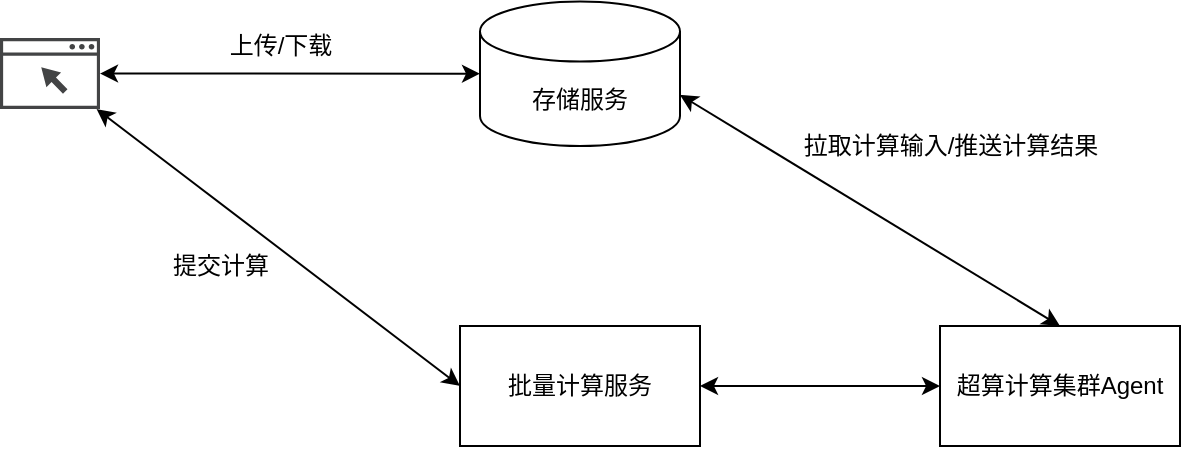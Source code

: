 <mxfile version="21.1.1" type="github" pages="8">
  <diagram name="第 1 页" id="XilxJGzfdC36WE0onAlH">
    <mxGraphModel dx="1140" dy="741" grid="1" gridSize="10" guides="1" tooltips="1" connect="1" arrows="1" fold="1" page="1" pageScale="1" pageWidth="827" pageHeight="1169" math="0" shadow="0">
      <root>
        <mxCell id="0" />
        <mxCell id="1" parent="0" />
        <mxCell id="Al3pGppE6KvhRRB3LF0d-8" value="存储服务" style="shape=cylinder3;whiteSpace=wrap;html=1;boundedLbl=1;backgroundOutline=1;size=15;" vertex="1" parent="1">
          <mxGeometry x="400" y="177.75" width="100" height="72.25" as="geometry" />
        </mxCell>
        <mxCell id="Al3pGppE6KvhRRB3LF0d-10" value="" style="endArrow=classic;startArrow=classic;html=1;rounded=0;" edge="1" parent="1" source="9q3WFayEsLEROj70dWyc-9" target="Al3pGppE6KvhRRB3LF0d-8">
          <mxGeometry width="50" height="50" relative="1" as="geometry">
            <mxPoint x="220" y="213.88" as="sourcePoint" />
            <mxPoint x="330" y="260" as="targetPoint" />
          </mxGeometry>
        </mxCell>
        <mxCell id="Al3pGppE6KvhRRB3LF0d-11" value="批量计算服务" style="rounded=0;whiteSpace=wrap;html=1;" vertex="1" parent="1">
          <mxGeometry x="390" y="340" width="120" height="60" as="geometry" />
        </mxCell>
        <mxCell id="Al3pGppE6KvhRRB3LF0d-12" value="超算计算集群Agent" style="rounded=0;whiteSpace=wrap;html=1;" vertex="1" parent="1">
          <mxGeometry x="630" y="340" width="120" height="60" as="geometry" />
        </mxCell>
        <mxCell id="Al3pGppE6KvhRRB3LF0d-16" value="" style="endArrow=classic;startArrow=classic;html=1;rounded=0;exitX=1;exitY=0.5;exitDx=0;exitDy=0;entryX=0;entryY=0.5;entryDx=0;entryDy=0;" edge="1" parent="1" source="Al3pGppE6KvhRRB3LF0d-11" target="Al3pGppE6KvhRRB3LF0d-12">
          <mxGeometry width="50" height="50" relative="1" as="geometry">
            <mxPoint x="560" y="530" as="sourcePoint" />
            <mxPoint x="610" y="480" as="targetPoint" />
          </mxGeometry>
        </mxCell>
        <mxCell id="Al3pGppE6KvhRRB3LF0d-29" value="" style="endArrow=classic;startArrow=classic;html=1;rounded=0;exitX=1;exitY=0;exitDx=0;exitDy=46.688;exitPerimeter=0;entryX=0.5;entryY=0;entryDx=0;entryDy=0;" edge="1" parent="1" source="Al3pGppE6KvhRRB3LF0d-8" target="Al3pGppE6KvhRRB3LF0d-12">
          <mxGeometry width="50" height="50" relative="1" as="geometry">
            <mxPoint x="570" y="220" as="sourcePoint" />
            <mxPoint x="620" y="170" as="targetPoint" />
          </mxGeometry>
        </mxCell>
        <mxCell id="Al3pGppE6KvhRRB3LF0d-30" value="拉取计算输入/推送计算结果" style="text;html=1;align=center;verticalAlign=middle;resizable=0;points=[];autosize=1;strokeColor=none;fillColor=none;" vertex="1" parent="1">
          <mxGeometry x="550" y="235" width="170" height="30" as="geometry" />
        </mxCell>
        <mxCell id="9q3WFayEsLEROj70dWyc-1" value="" style="endArrow=classic;startArrow=classic;html=1;rounded=0;entryX=0;entryY=0.5;entryDx=0;entryDy=0;" edge="1" parent="1" source="9q3WFayEsLEROj70dWyc-9" target="Al3pGppE6KvhRRB3LF0d-11">
          <mxGeometry width="50" height="50" relative="1" as="geometry">
            <mxPoint x="217.17" y="231.63" as="sourcePoint" />
            <mxPoint x="290" y="340" as="targetPoint" />
          </mxGeometry>
        </mxCell>
        <mxCell id="9q3WFayEsLEROj70dWyc-2" value="提交计算" style="text;html=1;align=center;verticalAlign=middle;resizable=0;points=[];autosize=1;strokeColor=none;fillColor=none;" vertex="1" parent="1">
          <mxGeometry x="235" y="295" width="70" height="30" as="geometry" />
        </mxCell>
        <mxCell id="9q3WFayEsLEROj70dWyc-3" value="上传/下载" style="text;html=1;align=center;verticalAlign=middle;resizable=0;points=[];autosize=1;strokeColor=none;fillColor=none;" vertex="1" parent="1">
          <mxGeometry x="265" y="185" width="70" height="30" as="geometry" />
        </mxCell>
        <mxCell id="9q3WFayEsLEROj70dWyc-9" value="" style="sketch=0;pointerEvents=1;shadow=0;dashed=0;html=1;strokeColor=none;fillColor=#434445;aspect=fixed;labelPosition=center;verticalLabelPosition=bottom;verticalAlign=top;align=center;outlineConnect=0;shape=mxgraph.vvd.web_browser;" vertex="1" parent="1">
          <mxGeometry x="160" y="196" width="50" height="35.5" as="geometry" />
        </mxCell>
      </root>
    </mxGraphModel>
  </diagram>
  <diagram id="pYBVP0XrXiBteWiM9y23" name="第 2 页">
    <mxGraphModel dx="1140" dy="741" grid="1" gridSize="10" guides="1" tooltips="1" connect="1" arrows="1" fold="1" page="1" pageScale="1" pageWidth="827" pageHeight="1169" math="0" shadow="0">
      <root>
        <mxCell id="0" />
        <mxCell id="1" parent="0" />
        <mxCell id="eDrzVB7WVL9iXwKT_mPa-1" value="" style="sketch=0;pointerEvents=1;shadow=0;dashed=0;html=1;strokeColor=none;fillColor=#434445;aspect=fixed;labelPosition=center;verticalLabelPosition=bottom;verticalAlign=top;align=center;outlineConnect=0;shape=mxgraph.vvd.web_browser;" vertex="1" parent="1">
          <mxGeometry x="30" y="422.5" width="50" height="35.5" as="geometry" />
        </mxCell>
        <mxCell id="eDrzVB7WVL9iXwKT_mPa-2" value="存储服务" style="shape=cylinder3;whiteSpace=wrap;html=1;boundedLbl=1;backgroundOutline=1;size=15;" vertex="1" parent="1">
          <mxGeometry x="260" y="538" width="100" height="72.25" as="geometry" />
        </mxCell>
        <mxCell id="eDrzVB7WVL9iXwKT_mPa-3" value="" style="endArrow=classic;startArrow=classic;html=1;rounded=0;" edge="1" parent="1" source="eDrzVB7WVL9iXwKT_mPa-1" target="eDrzVB7WVL9iXwKT_mPa-2">
          <mxGeometry width="50" height="50" relative="1" as="geometry">
            <mxPoint x="140" y="380.25" as="sourcePoint" />
            <mxPoint x="190" y="330.25" as="targetPoint" />
          </mxGeometry>
        </mxCell>
        <mxCell id="eDrzVB7WVL9iXwKT_mPa-4" value="交互式计算服务" style="rounded=0;whiteSpace=wrap;html=1;" vertex="1" parent="1">
          <mxGeometry x="250" y="410.25" width="120" height="60" as="geometry" />
        </mxCell>
        <mxCell id="ofZ8mm4CpqoUE-phEKo7-1" style="edgeStyle=orthogonalEdgeStyle;rounded=0;orthogonalLoop=1;jettySize=auto;html=1;entryX=0.5;entryY=0;entryDx=0;entryDy=0;" edge="1" parent="1" source="eDrzVB7WVL9iXwKT_mPa-7" target="eDrzVB7WVL9iXwKT_mPa-9">
          <mxGeometry relative="1" as="geometry" />
        </mxCell>
        <mxCell id="eDrzVB7WVL9iXwKT_mPa-7" value="OpenStack 集群" style="rounded=0;whiteSpace=wrap;html=1;" vertex="1" parent="1">
          <mxGeometry x="490" y="410" width="120" height="60" as="geometry" />
        </mxCell>
        <mxCell id="eDrzVB7WVL9iXwKT_mPa-8" value="" style="endArrow=classic;startArrow=classic;html=1;rounded=0;exitX=1;exitY=0.5;exitDx=0;exitDy=0;entryX=0;entryY=0.5;entryDx=0;entryDy=0;" edge="1" parent="1" source="eDrzVB7WVL9iXwKT_mPa-4" target="eDrzVB7WVL9iXwKT_mPa-7">
          <mxGeometry width="50" height="50" relative="1" as="geometry">
            <mxPoint x="450" y="363" as="sourcePoint" />
            <mxPoint x="500" y="313" as="targetPoint" />
          </mxGeometry>
        </mxCell>
        <mxCell id="ofZ8mm4CpqoUE-phEKo7-2" style="edgeStyle=orthogonalEdgeStyle;rounded=0;orthogonalLoop=1;jettySize=auto;html=1;" edge="1" parent="1" source="eDrzVB7WVL9iXwKT_mPa-9" target="eDrzVB7WVL9iXwKT_mPa-1">
          <mxGeometry relative="1" as="geometry" />
        </mxCell>
        <mxCell id="eDrzVB7WVL9iXwKT_mPa-9" value="图形节点（虚拟机）" style="rounded=0;whiteSpace=wrap;html=1;" vertex="1" parent="1">
          <mxGeometry x="490" y="668" width="120" height="60" as="geometry" />
        </mxCell>
        <mxCell id="ofZ8mm4CpqoUE-phEKo7-4" value="" style="endArrow=classic;html=1;rounded=0;entryX=1;entryY=1;entryDx=0;entryDy=-15;entryPerimeter=0;exitX=0;exitY=0;exitDx=0;exitDy=0;" edge="1" parent="1" source="eDrzVB7WVL9iXwKT_mPa-9" target="eDrzVB7WVL9iXwKT_mPa-2">
          <mxGeometry width="50" height="50" relative="1" as="geometry">
            <mxPoint x="420" y="638" as="sourcePoint" />
            <mxPoint x="470" y="588" as="targetPoint" />
          </mxGeometry>
        </mxCell>
        <mxCell id="ofZ8mm4CpqoUE-phEKo7-5" value="挂载" style="text;html=1;align=center;verticalAlign=middle;resizable=0;points=[];autosize=1;strokeColor=none;fillColor=none;" vertex="1" parent="1">
          <mxGeometry x="419" y="608" width="50" height="30" as="geometry" />
        </mxCell>
        <mxCell id="ofZ8mm4CpqoUE-phEKo7-6" value="启动虚拟机" style="text;html=1;align=center;verticalAlign=middle;resizable=0;points=[];autosize=1;strokeColor=none;fillColor=none;" vertex="1" parent="1">
          <mxGeometry x="560" y="563" width="80" height="30" as="geometry" />
        </mxCell>
        <mxCell id="ofZ8mm4CpqoUE-phEKo7-7" value="" style="endArrow=classic;startArrow=classic;html=1;rounded=0;entryX=0;entryY=0.5;entryDx=0;entryDy=0;" edge="1" parent="1" source="eDrzVB7WVL9iXwKT_mPa-1" target="eDrzVB7WVL9iXwKT_mPa-4">
          <mxGeometry width="50" height="50" relative="1" as="geometry">
            <mxPoint x="150" y="348" as="sourcePoint" />
            <mxPoint x="200" y="298" as="targetPoint" />
          </mxGeometry>
        </mxCell>
        <mxCell id="ofZ8mm4CpqoUE-phEKo7-8" value="上传/下载" style="text;html=1;align=center;verticalAlign=middle;resizable=0;points=[];autosize=1;strokeColor=none;fillColor=none;" vertex="1" parent="1">
          <mxGeometry x="130" y="508" width="70" height="30" as="geometry" />
        </mxCell>
        <mxCell id="ofZ8mm4CpqoUE-phEKo7-9" value="远程桌面/远程应用" style="text;html=1;align=center;verticalAlign=middle;resizable=0;points=[];autosize=1;strokeColor=none;fillColor=none;" vertex="1" parent="1">
          <mxGeometry x="130" y="703" width="120" height="30" as="geometry" />
        </mxCell>
        <mxCell id="ofZ8mm4CpqoUE-phEKo7-10" value="创建会话" style="text;html=1;align=center;verticalAlign=middle;resizable=0;points=[];autosize=1;strokeColor=none;fillColor=none;" vertex="1" parent="1">
          <mxGeometry x="130" y="410" width="70" height="30" as="geometry" />
        </mxCell>
        <mxCell id="ofZ8mm4CpqoUE-phEKo7-11" value="创建虚拟机" style="text;html=1;align=center;verticalAlign=middle;resizable=0;points=[];autosize=1;strokeColor=none;fillColor=none;" vertex="1" parent="1">
          <mxGeometry x="395" y="410.25" width="80" height="30" as="geometry" />
        </mxCell>
      </root>
    </mxGraphModel>
  </diagram>
  <diagram id="07nTLk3sTX8s5s6tAUBa" name="第 3 页">
    <mxGraphModel dx="1140" dy="684" grid="1" gridSize="10" guides="1" tooltips="1" connect="1" arrows="1" fold="1" page="1" pageScale="1" pageWidth="827" pageHeight="1169" math="0" shadow="0">
      <root>
        <mxCell id="0" />
        <mxCell id="1" parent="0" />
        <mxCell id="NmjXstAg2MCjMu-nVmn--1" value="" style="sketch=0;pointerEvents=1;shadow=0;dashed=0;html=1;strokeColor=none;fillColor=#434445;aspect=fixed;labelPosition=center;verticalLabelPosition=bottom;verticalAlign=top;align=center;outlineConnect=0;shape=mxgraph.vvd.web_browser;" vertex="1" parent="1">
          <mxGeometry x="150" y="160.25" width="50" height="35.5" as="geometry" />
        </mxCell>
        <mxCell id="NmjXstAg2MCjMu-nVmn--2" value="批量计算服务" style="rounded=0;whiteSpace=wrap;html=1;" vertex="1" parent="1">
          <mxGeometry x="350" y="148" width="120" height="60" as="geometry" />
        </mxCell>
        <mxCell id="NmjXstAg2MCjMu-nVmn--3" value="" style="endArrow=classic;startArrow=classic;html=1;rounded=0;entryX=0;entryY=0.5;entryDx=0;entryDy=0;" edge="1" parent="1" source="NmjXstAg2MCjMu-nVmn--1" target="NmjXstAg2MCjMu-nVmn--2">
          <mxGeometry width="50" height="50" relative="1" as="geometry">
            <mxPoint x="310" y="280" as="sourcePoint" />
            <mxPoint x="360" y="230" as="targetPoint" />
          </mxGeometry>
        </mxCell>
        <mxCell id="NmjXstAg2MCjMu-nVmn--4" value="" style="rounded=0;whiteSpace=wrap;html=1;" vertex="1" parent="1">
          <mxGeometry x="550" y="80" width="230" height="140" as="geometry" />
        </mxCell>
        <mxCell id="NmjXstAg2MCjMu-nVmn--5" value="作业调度系统" style="rounded=0;whiteSpace=wrap;html=1;" vertex="1" parent="1">
          <mxGeometry x="570" y="153" width="80" height="50" as="geometry" />
        </mxCell>
        <mxCell id="NmjXstAg2MCjMu-nVmn--6" value="" style="endArrow=classic;startArrow=classic;html=1;rounded=0;exitX=1;exitY=0.5;exitDx=0;exitDy=0;entryX=0;entryY=0.5;entryDx=0;entryDy=0;" edge="1" parent="1" source="NmjXstAg2MCjMu-nVmn--2" target="NmjXstAg2MCjMu-nVmn--5">
          <mxGeometry width="50" height="50" relative="1" as="geometry">
            <mxPoint x="590" y="370" as="sourcePoint" />
            <mxPoint x="640" y="320" as="targetPoint" />
          </mxGeometry>
        </mxCell>
        <mxCell id="NmjXstAg2MCjMu-nVmn--7" value="超算计算集群" style="text;html=1;align=center;verticalAlign=middle;resizable=0;points=[];autosize=1;strokeColor=none;fillColor=none;" vertex="1" parent="1">
          <mxGeometry x="560" y="100" width="100" height="30" as="geometry" />
        </mxCell>
        <mxCell id="NmjXstAg2MCjMu-nVmn--8" value="" style="image;aspect=fixed;perimeter=ellipsePerimeter;html=1;align=center;shadow=0;dashed=0;spacingTop=3;image=img/lib/active_directory/generic_server.svg;" vertex="1" parent="1">
          <mxGeometry x="670" y="100" width="28.0" height="50" as="geometry" />
        </mxCell>
        <mxCell id="NmjXstAg2MCjMu-nVmn--9" value="" style="image;aspect=fixed;perimeter=ellipsePerimeter;html=1;align=center;shadow=0;dashed=0;spacingTop=3;image=img/lib/active_directory/generic_server.svg;" vertex="1" parent="1">
          <mxGeometry x="690" y="100" width="28.0" height="50" as="geometry" />
        </mxCell>
        <mxCell id="NmjXstAg2MCjMu-nVmn--10" value="" style="image;aspect=fixed;perimeter=ellipsePerimeter;html=1;align=center;shadow=0;dashed=0;spacingTop=3;image=img/lib/active_directory/generic_server.svg;" vertex="1" parent="1">
          <mxGeometry x="710" y="100" width="28.0" height="50" as="geometry" />
        </mxCell>
        <mxCell id="NmjXstAg2MCjMu-nVmn--11" value="" style="image;aspect=fixed;perimeter=ellipsePerimeter;html=1;align=center;shadow=0;dashed=0;spacingTop=3;image=img/lib/active_directory/generic_server.svg;" vertex="1" parent="1">
          <mxGeometry x="730" y="100" width="28.0" height="50" as="geometry" />
        </mxCell>
        <mxCell id="NmjXstAg2MCjMu-nVmn--12" value="" style="image;aspect=fixed;perimeter=ellipsePerimeter;html=1;align=center;shadow=0;dashed=0;spacingTop=3;image=img/lib/active_directory/generic_server.svg;" vertex="1" parent="1">
          <mxGeometry x="670" y="150" width="28.0" height="50" as="geometry" />
        </mxCell>
        <mxCell id="NmjXstAg2MCjMu-nVmn--13" value="" style="image;aspect=fixed;perimeter=ellipsePerimeter;html=1;align=center;shadow=0;dashed=0;spacingTop=3;image=img/lib/active_directory/generic_server.svg;" vertex="1" parent="1">
          <mxGeometry x="690" y="150" width="28.0" height="50" as="geometry" />
        </mxCell>
        <mxCell id="NmjXstAg2MCjMu-nVmn--14" value="" style="image;aspect=fixed;perimeter=ellipsePerimeter;html=1;align=center;shadow=0;dashed=0;spacingTop=3;image=img/lib/active_directory/generic_server.svg;" vertex="1" parent="1">
          <mxGeometry x="710" y="150" width="28.0" height="50" as="geometry" />
        </mxCell>
        <mxCell id="NmjXstAg2MCjMu-nVmn--15" value="" style="image;aspect=fixed;perimeter=ellipsePerimeter;html=1;align=center;shadow=0;dashed=0;spacingTop=3;image=img/lib/active_directory/generic_server.svg;" vertex="1" parent="1">
          <mxGeometry x="730" y="150" width="28.0" height="50" as="geometry" />
        </mxCell>
        <mxCell id="NmjXstAg2MCjMu-nVmn--16" value="" style="image;aspect=fixed;perimeter=ellipsePerimeter;html=1;align=center;shadow=0;dashed=0;spacingTop=3;image=img/lib/active_directory/internet_cloud.svg;" vertex="1" parent="1">
          <mxGeometry x="250" y="159.25" width="50" height="31.5" as="geometry" />
        </mxCell>
        <mxCell id="NmjXstAg2MCjMu-nVmn--17" value="5G/Internet" style="text;html=1;align=center;verticalAlign=middle;resizable=0;points=[];autosize=1;strokeColor=none;fillColor=none;" vertex="1" parent="1">
          <mxGeometry x="235" y="178" width="80" height="30" as="geometry" />
        </mxCell>
        <mxCell id="NmjXstAg2MCjMu-nVmn--18" value="计算节点" style="text;html=1;align=center;verticalAlign=middle;resizable=0;points=[];autosize=1;strokeColor=none;fillColor=none;" vertex="1" parent="1">
          <mxGeometry x="680" y="190.75" width="70" height="30" as="geometry" />
        </mxCell>
      </root>
    </mxGraphModel>
  </diagram>
  <diagram id="lzc1etKCwnTkXATA7Z-k" name="第 4 页">
    <mxGraphModel dx="1140" dy="684" grid="1" gridSize="10" guides="1" tooltips="1" connect="1" arrows="1" fold="1" page="1" pageScale="1" pageWidth="827" pageHeight="1169" math="0" shadow="0">
      <root>
        <mxCell id="0" />
        <mxCell id="1" parent="0" />
        <mxCell id="Qm3oQHY6SQWzPzX-7eDE-1" value="" style="sketch=0;pointerEvents=1;shadow=0;dashed=0;html=1;strokeColor=none;fillColor=#434445;aspect=fixed;labelPosition=center;verticalLabelPosition=bottom;verticalAlign=top;align=center;outlineConnect=0;shape=mxgraph.vvd.web_browser;" vertex="1" parent="1">
          <mxGeometry x="130" y="231.25" width="50" height="35.5" as="geometry" />
        </mxCell>
        <mxCell id="Qm3oQHY6SQWzPzX-7eDE-2" value="" style="rounded=0;whiteSpace=wrap;html=1;" vertex="1" parent="1">
          <mxGeometry x="350" y="110" width="190" height="280" as="geometry" />
        </mxCell>
        <mxCell id="Qm3oQHY6SQWzPzX-7eDE-3" value="" style="endArrow=classic;startArrow=classic;html=1;rounded=0;entryX=0;entryY=0.5;entryDx=0;entryDy=0;" edge="1" parent="1" source="Qm3oQHY6SQWzPzX-7eDE-1" target="Qm3oQHY6SQWzPzX-7eDE-2">
          <mxGeometry width="50" height="50" relative="1" as="geometry">
            <mxPoint x="310" y="280" as="sourcePoint" />
            <mxPoint x="360" y="230" as="targetPoint" />
          </mxGeometry>
        </mxCell>
        <mxCell id="Qm3oQHY6SQWzPzX-7eDE-16" value="" style="image;aspect=fixed;perimeter=ellipsePerimeter;html=1;align=center;shadow=0;dashed=0;spacingTop=3;image=img/lib/active_directory/internet_cloud.svg;" vertex="1" parent="1">
          <mxGeometry x="235" y="231.25" width="50" height="31.5" as="geometry" />
        </mxCell>
        <mxCell id="Qm3oQHY6SQWzPzX-7eDE-17" value="5G/Internet" style="text;html=1;align=center;verticalAlign=middle;resizable=0;points=[];autosize=1;strokeColor=none;fillColor=none;" vertex="1" parent="1">
          <mxGeometry x="220" y="250" width="80" height="30" as="geometry" />
        </mxCell>
        <mxCell id="Qm3oQHY6SQWzPzX-7eDE-19" value="应用层" style="rounded=0;whiteSpace=wrap;html=1;" vertex="1" parent="1">
          <mxGeometry x="370" y="127" width="150" height="50" as="geometry" />
        </mxCell>
        <mxCell id="Qm3oQHY6SQWzPzX-7eDE-20" value="交互式计算服务" style="text;html=1;align=center;verticalAlign=middle;resizable=0;points=[];autosize=1;strokeColor=none;fillColor=none;" vertex="1" parent="1">
          <mxGeometry x="350" y="80" width="110" height="30" as="geometry" />
        </mxCell>
        <mxCell id="Qm3oQHY6SQWzPzX-7eDE-21" value="Windows" style="rounded=0;whiteSpace=wrap;html=1;" vertex="1" parent="1">
          <mxGeometry x="370" y="197" width="70" height="45" as="geometry" />
        </mxCell>
        <mxCell id="Qm3oQHY6SQWzPzX-7eDE-22" value="Linux" style="rounded=0;whiteSpace=wrap;html=1;" vertex="1" parent="1">
          <mxGeometry x="450" y="197" width="70" height="45" as="geometry" />
        </mxCell>
        <mxCell id="Qm3oQHY6SQWzPzX-7eDE-23" value="虚拟化层" style="rounded=0;whiteSpace=wrap;html=1;" vertex="1" parent="1">
          <mxGeometry x="370" y="259.75" width="150" height="50" as="geometry" />
        </mxCell>
        <mxCell id="Qm3oQHY6SQWzPzX-7eDE-24" value="硬件层" style="rounded=0;whiteSpace=wrap;html=1;" vertex="1" parent="1">
          <mxGeometry x="370" y="327" width="150" height="50" as="geometry" />
        </mxCell>
      </root>
    </mxGraphModel>
  </diagram>
  <diagram id="te3Zyu4kuAvlNnbLWjjw" name="第 5 页">
    <mxGraphModel dx="1967" dy="684" grid="1" gridSize="10" guides="1" tooltips="1" connect="1" arrows="1" fold="1" page="1" pageScale="1" pageWidth="827" pageHeight="1169" math="0" shadow="0">
      <root>
        <mxCell id="0" />
        <mxCell id="1" parent="0" />
        <mxCell id="B4gz_J2JARsiL6ssgV8v-4" style="edgeStyle=orthogonalEdgeStyle;rounded=0;orthogonalLoop=1;jettySize=auto;html=1;entryX=0.5;entryY=1;entryDx=0;entryDy=0;" edge="1" parent="1" source="B4gz_J2JARsiL6ssgV8v-1" target="B4gz_J2JARsiL6ssgV8v-3">
          <mxGeometry relative="1" as="geometry" />
        </mxCell>
        <mxCell id="B4gz_J2JARsiL6ssgV8v-5" style="edgeStyle=orthogonalEdgeStyle;rounded=0;orthogonalLoop=1;jettySize=auto;html=1;entryX=0.5;entryY=1;entryDx=0;entryDy=0;" edge="1" parent="1" source="B4gz_J2JARsiL6ssgV8v-1" target="B4gz_J2JARsiL6ssgV8v-2">
          <mxGeometry relative="1" as="geometry" />
        </mxCell>
        <mxCell id="B4gz_J2JARsiL6ssgV8v-1" value="块存储" style="rounded=0;whiteSpace=wrap;html=1;" vertex="1" parent="1">
          <mxGeometry x="320" y="400" width="120" height="60" as="geometry" />
        </mxCell>
        <mxCell id="B4gz_J2JARsiL6ssgV8v-8" style="edgeStyle=orthogonalEdgeStyle;rounded=0;orthogonalLoop=1;jettySize=auto;html=1;entryX=0.5;entryY=1;entryDx=0;entryDy=0;" edge="1" parent="1" source="B4gz_J2JARsiL6ssgV8v-2" target="B4gz_J2JARsiL6ssgV8v-6">
          <mxGeometry relative="1" as="geometry" />
        </mxCell>
        <mxCell id="B4gz_J2JARsiL6ssgV8v-9" style="edgeStyle=orthogonalEdgeStyle;rounded=0;orthogonalLoop=1;jettySize=auto;html=1;entryX=0.5;entryY=1;entryDx=0;entryDy=0;" edge="1" parent="1" source="B4gz_J2JARsiL6ssgV8v-2" target="B4gz_J2JARsiL6ssgV8v-7">
          <mxGeometry relative="1" as="geometry" />
        </mxCell>
        <mxCell id="B4gz_J2JARsiL6ssgV8v-2" value="S3" style="rounded=0;whiteSpace=wrap;html=1;" vertex="1" parent="1">
          <mxGeometry x="200" y="300" width="120" height="60" as="geometry" />
        </mxCell>
        <mxCell id="B4gz_J2JARsiL6ssgV8v-3" value="Samba/NFS" style="rounded=0;whiteSpace=wrap;html=1;" vertex="1" parent="1">
          <mxGeometry x="440" y="300" width="120" height="60" as="geometry" />
        </mxCell>
        <mxCell id="B4gz_J2JARsiL6ssgV8v-6" value="Restful API&lt;br&gt;web应用" style="rounded=0;whiteSpace=wrap;html=1;" vertex="1" parent="1">
          <mxGeometry x="80" y="200" width="120" height="60" as="geometry" />
        </mxCell>
        <mxCell id="B4gz_J2JARsiL6ssgV8v-7" value="文件传输应用" style="rounded=0;whiteSpace=wrap;html=1;" vertex="1" parent="1">
          <mxGeometry x="320" y="200" width="120" height="60" as="geometry" />
        </mxCell>
        <mxCell id="B4gz_J2JARsiL6ssgV8v-10" value="应用层" style="text;html=1;align=center;verticalAlign=middle;resizable=0;points=[];autosize=1;strokeColor=none;fillColor=none;" vertex="1" parent="1">
          <mxGeometry x="-10" y="215" width="60" height="30" as="geometry" />
        </mxCell>
        <mxCell id="B4gz_J2JARsiL6ssgV8v-11" value="协议层" style="text;html=1;align=center;verticalAlign=middle;resizable=0;points=[];autosize=1;strokeColor=none;fillColor=none;" vertex="1" parent="1">
          <mxGeometry x="-10" y="315" width="60" height="30" as="geometry" />
        </mxCell>
        <mxCell id="B4gz_J2JARsiL6ssgV8v-12" value="硬件层" style="text;html=1;align=center;verticalAlign=middle;resizable=0;points=[];autosize=1;strokeColor=none;fillColor=none;" vertex="1" parent="1">
          <mxGeometry x="-10" y="415" width="60" height="30" as="geometry" />
        </mxCell>
      </root>
    </mxGraphModel>
  </diagram>
  <diagram id="dXBWqoTAr4GbPg_q6Uxi" name="第 6 页">
    <mxGraphModel dx="1140" dy="684" grid="1" gridSize="10" guides="1" tooltips="1" connect="1" arrows="1" fold="1" page="1" pageScale="1" pageWidth="827" pageHeight="1169" math="0" shadow="0">
      <root>
        <mxCell id="0" />
        <mxCell id="1" parent="0" />
        <mxCell id="GvcPr3gYmRiLRBIm2jBt-19" style="edgeStyle=orthogonalEdgeStyle;rounded=0;orthogonalLoop=1;jettySize=auto;html=1;" edge="1" parent="1" source="GvcPr3gYmRiLRBIm2jBt-1" target="GvcPr3gYmRiLRBIm2jBt-2">
          <mxGeometry relative="1" as="geometry" />
        </mxCell>
        <mxCell id="GvcPr3gYmRiLRBIm2jBt-1" value="开始提交作业" style="rounded=0;whiteSpace=wrap;html=1;" vertex="1" parent="1">
          <mxGeometry x="270" y="140" width="120" height="30" as="geometry" />
        </mxCell>
        <mxCell id="GvcPr3gYmRiLRBIm2jBt-18" style="edgeStyle=orthogonalEdgeStyle;rounded=0;orthogonalLoop=1;jettySize=auto;html=1;" edge="1" parent="1" source="GvcPr3gYmRiLRBIm2jBt-2" target="GvcPr3gYmRiLRBIm2jBt-3">
          <mxGeometry relative="1" as="geometry" />
        </mxCell>
        <mxCell id="GvcPr3gYmRiLRBIm2jBt-2" value="在计算集群创建工作目录" style="rounded=0;whiteSpace=wrap;html=1;" vertex="1" parent="1">
          <mxGeometry x="235" y="190" width="190" height="30" as="geometry" />
        </mxCell>
        <mxCell id="GvcPr3gYmRiLRBIm2jBt-17" style="edgeStyle=orthogonalEdgeStyle;rounded=0;orthogonalLoop=1;jettySize=auto;html=1;" edge="1" parent="1" source="GvcPr3gYmRiLRBIm2jBt-3" target="GvcPr3gYmRiLRBIm2jBt-4">
          <mxGeometry relative="1" as="geometry" />
        </mxCell>
        <mxCell id="GvcPr3gYmRiLRBIm2jBt-3" value="从存储服务拉取计算数据" style="rounded=0;whiteSpace=wrap;html=1;" vertex="1" parent="1">
          <mxGeometry x="233.75" y="240" width="192.5" height="30" as="geometry" />
        </mxCell>
        <mxCell id="GvcPr3gYmRiLRBIm2jBt-10" style="edgeStyle=orthogonalEdgeStyle;rounded=0;orthogonalLoop=1;jettySize=auto;html=1;entryX=0.5;entryY=0;entryDx=0;entryDy=0;" edge="1" parent="1" source="GvcPr3gYmRiLRBIm2jBt-4" target="GvcPr3gYmRiLRBIm2jBt-8">
          <mxGeometry relative="1" as="geometry" />
        </mxCell>
        <mxCell id="GvcPr3gYmRiLRBIm2jBt-4" value="使用超算作业调度系统提交作业" style="rounded=0;whiteSpace=wrap;html=1;" vertex="1" parent="1">
          <mxGeometry x="230" y="290" width="200" height="30" as="geometry" />
        </mxCell>
        <mxCell id="GvcPr3gYmRiLRBIm2jBt-23" style="edgeStyle=orthogonalEdgeStyle;rounded=0;orthogonalLoop=1;jettySize=auto;html=1;" edge="1" parent="1" source="GvcPr3gYmRiLRBIm2jBt-7" target="GvcPr3gYmRiLRBIm2jBt-22">
          <mxGeometry relative="1" as="geometry" />
        </mxCell>
        <mxCell id="GvcPr3gYmRiLRBIm2jBt-7" value="将工作目录作业计算结果推送至存储服务" style="rounded=0;whiteSpace=wrap;html=1;" vertex="1" parent="1">
          <mxGeometry x="208.13" y="470" width="243.75" height="30" as="geometry" />
        </mxCell>
        <mxCell id="GvcPr3gYmRiLRBIm2jBt-9" style="edgeStyle=orthogonalEdgeStyle;rounded=0;orthogonalLoop=1;jettySize=auto;html=1;entryX=0.5;entryY=0;entryDx=0;entryDy=0;" edge="1" parent="1" source="GvcPr3gYmRiLRBIm2jBt-8" target="GvcPr3gYmRiLRBIm2jBt-7">
          <mxGeometry relative="1" as="geometry" />
        </mxCell>
        <mxCell id="GvcPr3gYmRiLRBIm2jBt-20" value="Y" style="edgeLabel;html=1;align=center;verticalAlign=middle;resizable=0;points=[];" vertex="1" connectable="0" parent="GvcPr3gYmRiLRBIm2jBt-9">
          <mxGeometry x="0.2" y="2" relative="1" as="geometry">
            <mxPoint as="offset" />
          </mxGeometry>
        </mxCell>
        <mxCell id="GvcPr3gYmRiLRBIm2jBt-8" value="计算是否完成" style="rhombus;whiteSpace=wrap;html=1;" vertex="1" parent="1">
          <mxGeometry x="290" y="360" width="80" height="80" as="geometry" />
        </mxCell>
        <mxCell id="GvcPr3gYmRiLRBIm2jBt-15" style="edgeStyle=orthogonalEdgeStyle;rounded=0;orthogonalLoop=1;jettySize=auto;html=1;strokeColor=none;" edge="1" parent="1" source="GvcPr3gYmRiLRBIm2jBt-8" target="GvcPr3gYmRiLRBIm2jBt-8">
          <mxGeometry relative="1" as="geometry">
            <Array as="points">
              <mxPoint x="420" y="380" />
            </Array>
          </mxGeometry>
        </mxCell>
        <mxCell id="GvcPr3gYmRiLRBIm2jBt-16" style="edgeStyle=orthogonalEdgeStyle;rounded=0;orthogonalLoop=1;jettySize=auto;html=1;elbow=vertical;" edge="1" parent="1" source="GvcPr3gYmRiLRBIm2jBt-8" target="GvcPr3gYmRiLRBIm2jBt-8">
          <mxGeometry relative="1" as="geometry" />
        </mxCell>
        <mxCell id="GvcPr3gYmRiLRBIm2jBt-21" value="N" style="edgeLabel;html=1;align=center;verticalAlign=middle;resizable=0;points=[];" vertex="1" connectable="0" parent="GvcPr3gYmRiLRBIm2jBt-16">
          <mxGeometry x="0.4" relative="1" as="geometry">
            <mxPoint as="offset" />
          </mxGeometry>
        </mxCell>
        <mxCell id="GvcPr3gYmRiLRBIm2jBt-22" value="作业结束" style="rounded=0;whiteSpace=wrap;html=1;" vertex="1" parent="1">
          <mxGeometry x="270" y="520" width="120" height="30" as="geometry" />
        </mxCell>
      </root>
    </mxGraphModel>
  </diagram>
  <diagram id="hePy0pF9hgiwfz4Uc8_M" name="第 7 页">
    <mxGraphModel dx="1140" dy="684" grid="1" gridSize="10" guides="1" tooltips="1" connect="1" arrows="1" fold="1" page="1" pageScale="1" pageWidth="827" pageHeight="1169" math="0" shadow="0">
      <root>
        <mxCell id="0" />
        <mxCell id="1" parent="0" />
        <mxCell id="fSSsvdxiRoSZzAFffvn--6" style="edgeStyle=orthogonalEdgeStyle;rounded=0;orthogonalLoop=1;jettySize=auto;html=1;entryX=0.5;entryY=0;entryDx=0;entryDy=0;" edge="1" parent="1" source="fSSsvdxiRoSZzAFffvn--1" target="fSSsvdxiRoSZzAFffvn--2">
          <mxGeometry relative="1" as="geometry" />
        </mxCell>
        <mxCell id="fSSsvdxiRoSZzAFffvn--1" value="创建交互式计算会话" style="rounded=0;whiteSpace=wrap;html=1;" vertex="1" parent="1">
          <mxGeometry x="320" y="170" width="140" height="30" as="geometry" />
        </mxCell>
        <mxCell id="fSSsvdxiRoSZzAFffvn--7" style="edgeStyle=orthogonalEdgeStyle;rounded=0;orthogonalLoop=1;jettySize=auto;html=1;" edge="1" parent="1" source="fSSsvdxiRoSZzAFffvn--2" target="fSSsvdxiRoSZzAFffvn--3">
          <mxGeometry relative="1" as="geometry" />
        </mxCell>
        <mxCell id="fSSsvdxiRoSZzAFffvn--2" value="启动软件所需的操作系统实例" style="rounded=0;whiteSpace=wrap;html=1;" vertex="1" parent="1">
          <mxGeometry x="295" y="220" width="190" height="30" as="geometry" />
        </mxCell>
        <mxCell id="fSSsvdxiRoSZzAFffvn--8" style="edgeStyle=orthogonalEdgeStyle;rounded=0;orthogonalLoop=1;jettySize=auto;html=1;" edge="1" parent="1" source="fSSsvdxiRoSZzAFffvn--3" target="fSSsvdxiRoSZzAFffvn--4">
          <mxGeometry relative="1" as="geometry" />
        </mxCell>
        <mxCell id="fSSsvdxiRoSZzAFffvn--3" value="挂载会话指定的存储服务位置" style="rounded=0;whiteSpace=wrap;html=1;" vertex="1" parent="1">
          <mxGeometry x="300" y="270" width="180" height="30" as="geometry" />
        </mxCell>
        <mxCell id="fSSsvdxiRoSZzAFffvn--9" style="edgeStyle=orthogonalEdgeStyle;rounded=0;orthogonalLoop=1;jettySize=auto;html=1;" edge="1" parent="1" source="fSSsvdxiRoSZzAFffvn--4" target="fSSsvdxiRoSZzAFffvn--5">
          <mxGeometry relative="1" as="geometry" />
        </mxCell>
        <mxCell id="fSSsvdxiRoSZzAFffvn--4" value="进入交互式作业" style="rounded=0;whiteSpace=wrap;html=1;" vertex="1" parent="1">
          <mxGeometry x="320" y="320" width="140" height="30" as="geometry" />
        </mxCell>
        <mxCell id="fSSsvdxiRoSZzAFffvn--5" value="关闭会话 关闭操作系统实例" style="rounded=0;whiteSpace=wrap;html=1;" vertex="1" parent="1">
          <mxGeometry x="295" y="370" width="190" height="30" as="geometry" />
        </mxCell>
      </root>
    </mxGraphModel>
  </diagram>
  <diagram id="sMYHrZayzSy208S99H-i" name="第 8 页">
    <mxGraphModel dx="1140" dy="741" grid="1" gridSize="10" guides="1" tooltips="1" connect="1" arrows="1" fold="1" page="1" pageScale="1" pageWidth="827" pageHeight="1169" math="0" shadow="0">
      <root>
        <mxCell id="0" />
        <mxCell id="1" parent="0" />
        <mxCell id="SAylSlvXpqLzYUOu8C_O-2" value="" style="rounded=0;whiteSpace=wrap;html=1;" vertex="1" parent="1">
          <mxGeometry x="170" y="310" width="290" height="160" as="geometry" />
        </mxCell>
        <mxCell id="SAylSlvXpqLzYUOu8C_O-1" value="存储服务1" style="shape=cylinder3;whiteSpace=wrap;html=1;boundedLbl=1;backgroundOutline=1;size=15;" vertex="1" parent="1">
          <mxGeometry x="200" y="350" width="60" height="80" as="geometry" />
        </mxCell>
        <mxCell id="SAylSlvXpqLzYUOu8C_O-13" style="edgeStyle=orthogonalEdgeStyle;rounded=0;orthogonalLoop=1;jettySize=auto;html=1;" edge="1" parent="1" source="SAylSlvXpqLzYUOu8C_O-3" target="SAylSlvXpqLzYUOu8C_O-1">
          <mxGeometry relative="1" as="geometry" />
        </mxCell>
        <mxCell id="SAylSlvXpqLzYUOu8C_O-3" value="批量计算服务1" style="rounded=0;whiteSpace=wrap;html=1;" vertex="1" parent="1">
          <mxGeometry x="330" y="360" width="120" height="60" as="geometry" />
        </mxCell>
        <mxCell id="SAylSlvXpqLzYUOu8C_O-4" value="" style="rounded=0;whiteSpace=wrap;html=1;" vertex="1" parent="1">
          <mxGeometry x="440" y="10" width="290" height="160" as="geometry" />
        </mxCell>
        <mxCell id="SAylSlvXpqLzYUOu8C_O-15" style="edgeStyle=orthogonalEdgeStyle;rounded=0;orthogonalLoop=1;jettySize=auto;html=1;entryX=0.5;entryY=0;entryDx=0;entryDy=0;entryPerimeter=0;" edge="1" parent="1" source="SAylSlvXpqLzYUOu8C_O-5" target="SAylSlvXpqLzYUOu8C_O-1">
          <mxGeometry relative="1" as="geometry">
            <Array as="points">
              <mxPoint x="520" y="240" />
              <mxPoint x="230" y="240" />
            </Array>
          </mxGeometry>
        </mxCell>
        <mxCell id="SAylSlvXpqLzYUOu8C_O-5" value="存储服务2" style="shape=cylinder3;whiteSpace=wrap;html=1;boundedLbl=1;backgroundOutline=1;size=15;" vertex="1" parent="1">
          <mxGeometry x="490" y="50" width="60" height="80" as="geometry" />
        </mxCell>
        <mxCell id="SAylSlvXpqLzYUOu8C_O-6" value="批量计算服务2" style="rounded=0;whiteSpace=wrap;html=1;" vertex="1" parent="1">
          <mxGeometry x="580" y="60" width="120" height="60" as="geometry" />
        </mxCell>
        <mxCell id="SAylSlvXpqLzYUOu8C_O-7" value="" style="rounded=0;whiteSpace=wrap;html=1;" vertex="1" parent="1">
          <mxGeometry x="720" y="310" width="290" height="160" as="geometry" />
        </mxCell>
        <mxCell id="SAylSlvXpqLzYUOu8C_O-17" style="edgeStyle=orthogonalEdgeStyle;rounded=0;orthogonalLoop=1;jettySize=auto;html=1;entryX=0.5;entryY=0;entryDx=0;entryDy=0;entryPerimeter=0;" edge="1" parent="1" source="SAylSlvXpqLzYUOu8C_O-8" target="SAylSlvXpqLzYUOu8C_O-1">
          <mxGeometry relative="1" as="geometry">
            <Array as="points">
              <mxPoint x="800" y="290" />
              <mxPoint x="230" y="290" />
            </Array>
          </mxGeometry>
        </mxCell>
        <mxCell id="SAylSlvXpqLzYUOu8C_O-8" value="存储服务3" style="shape=cylinder3;whiteSpace=wrap;html=1;boundedLbl=1;backgroundOutline=1;size=15;" vertex="1" parent="1">
          <mxGeometry x="770" y="350" width="60" height="80" as="geometry" />
        </mxCell>
        <mxCell id="SAylSlvXpqLzYUOu8C_O-9" value="批量计算服务3" style="rounded=0;whiteSpace=wrap;html=1;" vertex="1" parent="1">
          <mxGeometry x="860" y="360" width="120" height="60" as="geometry" />
        </mxCell>
        <mxCell id="SAylSlvXpqLzYUOu8C_O-10" value="云服务集群1" style="text;html=1;align=center;verticalAlign=middle;resizable=0;points=[];autosize=1;strokeColor=none;fillColor=none;" vertex="1" parent="1">
          <mxGeometry x="170" y="310" width="90" height="30" as="geometry" />
        </mxCell>
        <mxCell id="SAylSlvXpqLzYUOu8C_O-11" value="云服务集群2" style="text;html=1;align=center;verticalAlign=middle;resizable=0;points=[];autosize=1;strokeColor=none;fillColor=none;" vertex="1" parent="1">
          <mxGeometry x="440" y="10" width="90" height="30" as="geometry" />
        </mxCell>
        <mxCell id="SAylSlvXpqLzYUOu8C_O-12" value="云服务集群3" style="text;html=1;align=center;verticalAlign=middle;resizable=0;points=[];autosize=1;strokeColor=none;fillColor=none;" vertex="1" parent="1">
          <mxGeometry x="720" y="310" width="90" height="30" as="geometry" />
        </mxCell>
        <mxCell id="SAylSlvXpqLzYUOu8C_O-14" value="数据文件A" style="text;html=1;align=center;verticalAlign=middle;resizable=0;points=[];autosize=1;strokeColor=none;fillColor=none;" vertex="1" parent="1">
          <mxGeometry x="250" y="390" width="80" height="30" as="geometry" />
        </mxCell>
        <mxCell id="SAylSlvXpqLzYUOu8C_O-16" value="数据文件B" style="text;html=1;align=center;verticalAlign=middle;resizable=0;points=[];autosize=1;strokeColor=none;fillColor=none;" vertex="1" parent="1">
          <mxGeometry x="340" y="205" width="80" height="30" as="geometry" />
        </mxCell>
        <mxCell id="SAylSlvXpqLzYUOu8C_O-18" value="数据文件C" style="text;html=1;align=center;verticalAlign=middle;resizable=0;points=[];autosize=1;strokeColor=none;fillColor=none;" vertex="1" parent="1">
          <mxGeometry x="520" y="265" width="80" height="30" as="geometry" />
        </mxCell>
      </root>
    </mxGraphModel>
  </diagram>
</mxfile>
